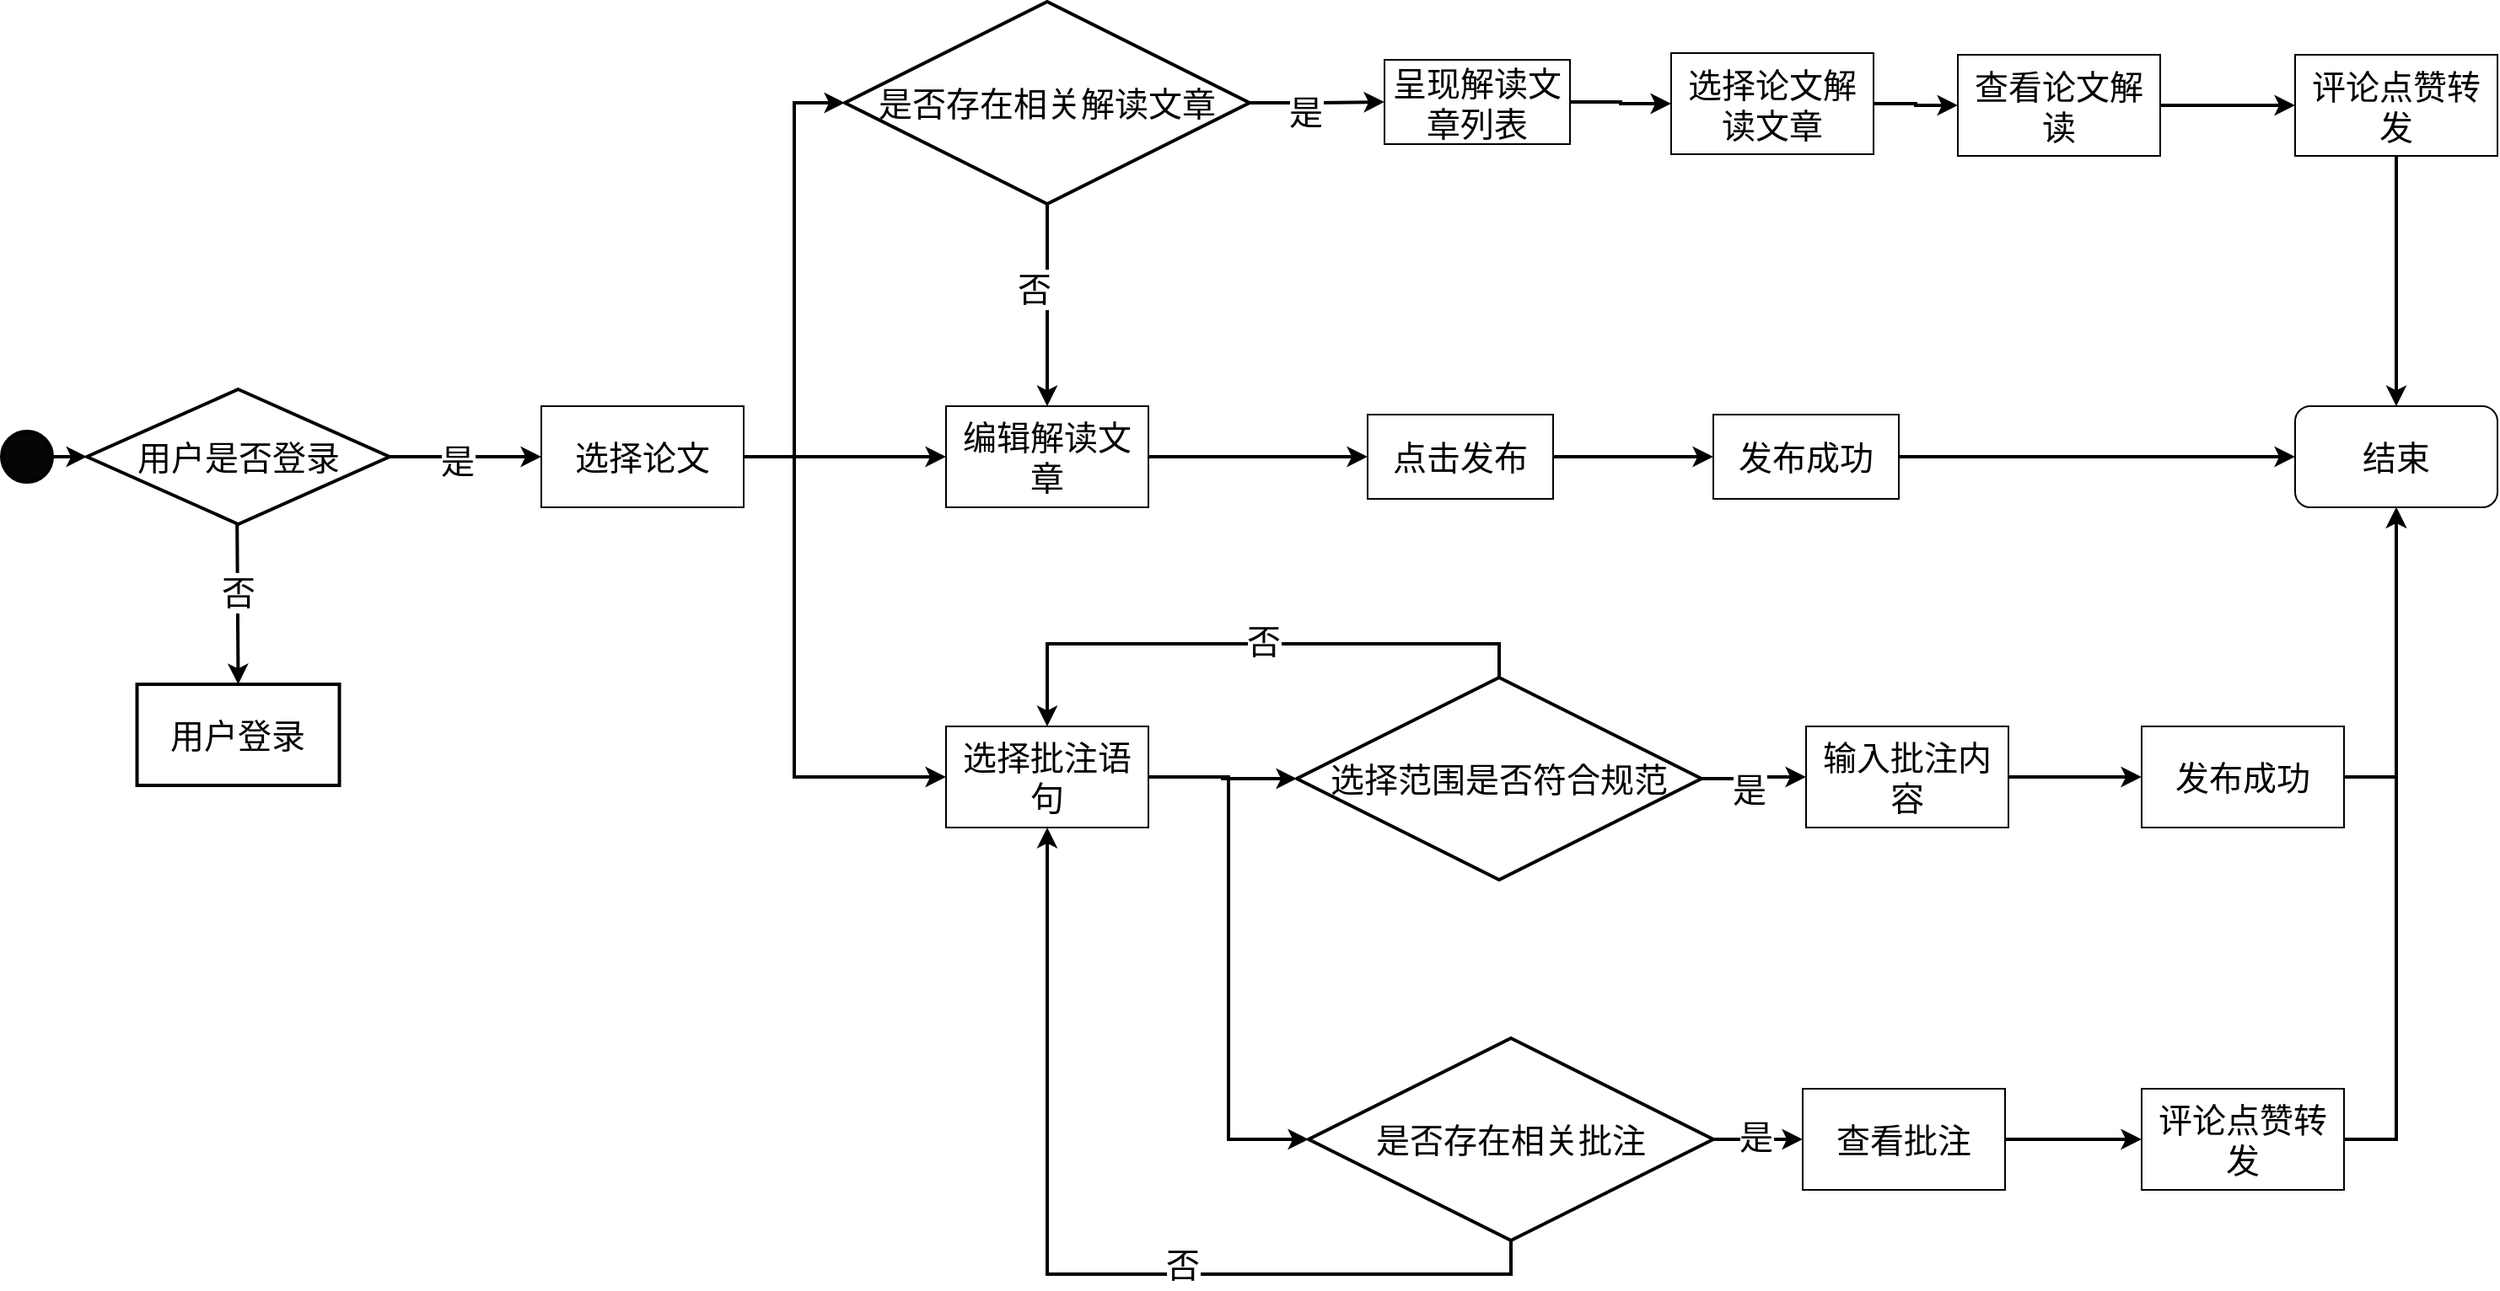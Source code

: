 <mxfile version="24.1.0" type="github">
  <diagram id="6a731a19-8d31-9384-78a2-239565b7b9f0" name="Page-1">
    <mxGraphModel dx="1183" dy="841" grid="1" gridSize="10" guides="1" tooltips="1" connect="1" arrows="1" fold="1" page="1" pageScale="1" pageWidth="1169" pageHeight="827" background="none" math="0" shadow="0">
      <root>
        <mxCell id="0" />
        <mxCell id="1" parent="0" />
        <mxCell id="KKMUDHUGhAtzCMUaufeO-55" value="" style="ellipse;whiteSpace=wrap;html=1;aspect=fixed;fillColor=#050505;strokeWidth=2;spacing=2;fontSize=20;fontColor=default;labelBackgroundColor=none;horizontal=1;" vertex="1" parent="1">
          <mxGeometry x="20" y="705" width="30" height="30" as="geometry" />
        </mxCell>
        <mxCell id="KKMUDHUGhAtzCMUaufeO-83" style="edgeStyle=orthogonalEdgeStyle;rounded=0;orthogonalLoop=1;jettySize=auto;html=1;exitX=1;exitY=0.5;exitDx=0;exitDy=0;entryX=0;entryY=0.5;entryDx=0;entryDy=0;fontSize=20;strokeWidth=2;" edge="1" parent="1" source="KKMUDHUGhAtzCMUaufeO-57" target="KKMUDHUGhAtzCMUaufeO-64">
          <mxGeometry relative="1" as="geometry" />
        </mxCell>
        <mxCell id="KKMUDHUGhAtzCMUaufeO-84" value="是" style="edgeLabel;html=1;align=center;verticalAlign=middle;resizable=0;points=[];fontSize=20;" vertex="1" connectable="0" parent="KKMUDHUGhAtzCMUaufeO-83">
          <mxGeometry x="-0.115" y="-2" relative="1" as="geometry">
            <mxPoint as="offset" />
          </mxGeometry>
        </mxCell>
        <mxCell id="KKMUDHUGhAtzCMUaufeO-57" value="&lt;font style=&quot;font-size: 20px;&quot;&gt;用户是否登录&lt;/font&gt;" style="rhombus;whiteSpace=wrap;html=1;strokeWidth=2;spacing=2;fontSize=20;fontColor=default;labelBackgroundColor=none;horizontal=1;" vertex="1" parent="1">
          <mxGeometry x="70.53" y="680" width="179.47" height="80" as="geometry" />
        </mxCell>
        <mxCell id="KKMUDHUGhAtzCMUaufeO-58" value="" style="group;strokeWidth=2;spacing=2;fontSize=20;fontColor=default;labelBackgroundColor=none;horizontal=1;" vertex="1" connectable="0" parent="1">
          <mxGeometry x="100.26" y="855" width="120" height="60" as="geometry" />
        </mxCell>
        <mxCell id="KKMUDHUGhAtzCMUaufeO-59" value="&lt;font style=&quot;font-size: 20px;&quot;&gt;用户登录&lt;/font&gt;" style="rounded=0;whiteSpace=wrap;html=1;strokeWidth=2;spacing=2;fontSize=20;fontColor=default;labelBackgroundColor=none;horizontal=1;" vertex="1" parent="KKMUDHUGhAtzCMUaufeO-58">
          <mxGeometry width="120" height="60" as="geometry" />
        </mxCell>
        <mxCell id="KKMUDHUGhAtzCMUaufeO-60" value="" style="endArrow=classic;html=1;rounded=0;strokeWidth=2;spacing=2;fontSize=20;fontColor=default;labelBackgroundColor=none;horizontal=1;entryX=0.5;entryY=0;entryDx=0;entryDy=0;" edge="1" parent="1" target="KKMUDHUGhAtzCMUaufeO-59">
          <mxGeometry width="50" height="50" relative="1" as="geometry">
            <mxPoint x="159.6" y="760" as="sourcePoint" />
            <mxPoint x="160" y="830" as="targetPoint" />
          </mxGeometry>
        </mxCell>
        <mxCell id="KKMUDHUGhAtzCMUaufeO-61" value="否" style="edgeLabel;html=1;align=center;verticalAlign=middle;resizable=0;points=[];fontSize=20;" vertex="1" connectable="0" parent="KKMUDHUGhAtzCMUaufeO-60">
          <mxGeometry x="-0.162" relative="1" as="geometry">
            <mxPoint as="offset" />
          </mxGeometry>
        </mxCell>
        <mxCell id="KKMUDHUGhAtzCMUaufeO-62" value="" style="endArrow=classic;html=1;rounded=0;exitX=1;exitY=0.5;exitDx=0;exitDy=0;entryX=0;entryY=0.5;entryDx=0;entryDy=0;strokeWidth=2;spacing=2;fontSize=20;fontColor=default;labelBackgroundColor=none;horizontal=1;" edge="1" parent="1" source="KKMUDHUGhAtzCMUaufeO-55" target="KKMUDHUGhAtzCMUaufeO-57">
          <mxGeometry width="50" height="50" relative="1" as="geometry">
            <mxPoint x="340.53" y="870" as="sourcePoint" />
            <mxPoint x="390.53" y="820" as="targetPoint" />
          </mxGeometry>
        </mxCell>
        <mxCell id="KKMUDHUGhAtzCMUaufeO-85" style="edgeStyle=orthogonalEdgeStyle;rounded=0;orthogonalLoop=1;jettySize=auto;html=1;exitX=1;exitY=0.5;exitDx=0;exitDy=0;entryX=0;entryY=0.5;entryDx=0;entryDy=0;fontSize=20;strokeWidth=2;" edge="1" parent="1" source="KKMUDHUGhAtzCMUaufeO-64" target="KKMUDHUGhAtzCMUaufeO-65">
          <mxGeometry relative="1" as="geometry" />
        </mxCell>
        <mxCell id="KKMUDHUGhAtzCMUaufeO-86" style="edgeStyle=orthogonalEdgeStyle;rounded=0;orthogonalLoop=1;jettySize=auto;html=1;exitX=1;exitY=0.5;exitDx=0;exitDy=0;entryX=0;entryY=0.5;entryDx=0;entryDy=0;fontSize=20;strokeWidth=2;" edge="1" parent="1" source="KKMUDHUGhAtzCMUaufeO-64" target="KKMUDHUGhAtzCMUaufeO-67">
          <mxGeometry relative="1" as="geometry" />
        </mxCell>
        <mxCell id="KKMUDHUGhAtzCMUaufeO-87" style="edgeStyle=orthogonalEdgeStyle;rounded=0;orthogonalLoop=1;jettySize=auto;html=1;exitX=1;exitY=0.5;exitDx=0;exitDy=0;entryX=0;entryY=0.5;entryDx=0;entryDy=0;fontSize=20;strokeWidth=2;" edge="1" parent="1" source="KKMUDHUGhAtzCMUaufeO-64" target="KKMUDHUGhAtzCMUaufeO-66">
          <mxGeometry relative="1" as="geometry">
            <Array as="points">
              <mxPoint x="490" y="720" />
              <mxPoint x="490" y="910" />
            </Array>
          </mxGeometry>
        </mxCell>
        <mxCell id="KKMUDHUGhAtzCMUaufeO-64" value="选择论文" style="rounded=0;whiteSpace=wrap;html=1;fontSize=20;" vertex="1" parent="1">
          <mxGeometry x="340" y="690" width="120" height="60" as="geometry" />
        </mxCell>
        <mxCell id="KKMUDHUGhAtzCMUaufeO-96" style="edgeStyle=orthogonalEdgeStyle;rounded=0;orthogonalLoop=1;jettySize=auto;html=1;exitX=1;exitY=0.5;exitDx=0;exitDy=0;entryX=0;entryY=0.5;entryDx=0;entryDy=0;fontSize=20;strokeWidth=2;" edge="1" parent="1" source="KKMUDHUGhAtzCMUaufeO-65" target="KKMUDHUGhAtzCMUaufeO-72">
          <mxGeometry relative="1" as="geometry" />
        </mxCell>
        <mxCell id="KKMUDHUGhAtzCMUaufeO-65" value="编辑解读文章" style="rounded=0;whiteSpace=wrap;html=1;fontSize=20;" vertex="1" parent="1">
          <mxGeometry x="580" y="690" width="120" height="60" as="geometry" />
        </mxCell>
        <mxCell id="KKMUDHUGhAtzCMUaufeO-99" style="edgeStyle=orthogonalEdgeStyle;rounded=0;orthogonalLoop=1;jettySize=auto;html=1;exitX=1;exitY=0.5;exitDx=0;exitDy=0;entryX=0;entryY=0.5;entryDx=0;entryDy=0;fontSize=20;strokeWidth=2;" edge="1" parent="1" source="KKMUDHUGhAtzCMUaufeO-66" target="KKMUDHUGhAtzCMUaufeO-77">
          <mxGeometry relative="1" as="geometry" />
        </mxCell>
        <mxCell id="KKMUDHUGhAtzCMUaufeO-107" style="edgeStyle=orthogonalEdgeStyle;rounded=0;orthogonalLoop=1;jettySize=auto;html=1;exitX=1;exitY=0.5;exitDx=0;exitDy=0;entryX=0;entryY=0.5;entryDx=0;entryDy=0;fontSize=20;strokeWidth=2;" edge="1" parent="1" source="KKMUDHUGhAtzCMUaufeO-66" target="KKMUDHUGhAtzCMUaufeO-78">
          <mxGeometry relative="1" as="geometry" />
        </mxCell>
        <mxCell id="KKMUDHUGhAtzCMUaufeO-66" value="选择批注语句" style="rounded=0;whiteSpace=wrap;html=1;fontSize=20;" vertex="1" parent="1">
          <mxGeometry x="580" y="880" width="120" height="60" as="geometry" />
        </mxCell>
        <mxCell id="KKMUDHUGhAtzCMUaufeO-88" style="edgeStyle=orthogonalEdgeStyle;rounded=0;orthogonalLoop=1;jettySize=auto;html=1;exitX=0.5;exitY=1;exitDx=0;exitDy=0;entryX=0.5;entryY=0;entryDx=0;entryDy=0;fontSize=20;strokeWidth=2;" edge="1" parent="1" source="KKMUDHUGhAtzCMUaufeO-67" target="KKMUDHUGhAtzCMUaufeO-65">
          <mxGeometry relative="1" as="geometry" />
        </mxCell>
        <mxCell id="KKMUDHUGhAtzCMUaufeO-89" value="否" style="edgeLabel;html=1;align=center;verticalAlign=middle;resizable=0;points=[];fontSize=20;" vertex="1" connectable="0" parent="KKMUDHUGhAtzCMUaufeO-88">
          <mxGeometry x="-0.163" y="-8" relative="1" as="geometry">
            <mxPoint as="offset" />
          </mxGeometry>
        </mxCell>
        <mxCell id="KKMUDHUGhAtzCMUaufeO-90" style="edgeStyle=orthogonalEdgeStyle;rounded=0;orthogonalLoop=1;jettySize=auto;html=1;exitX=1;exitY=0.5;exitDx=0;exitDy=0;entryX=0;entryY=0.5;entryDx=0;entryDy=0;fontSize=20;strokeWidth=2;" edge="1" parent="1" source="KKMUDHUGhAtzCMUaufeO-67" target="KKMUDHUGhAtzCMUaufeO-68">
          <mxGeometry relative="1" as="geometry" />
        </mxCell>
        <mxCell id="KKMUDHUGhAtzCMUaufeO-91" value="是" style="edgeLabel;html=1;align=center;verticalAlign=middle;resizable=0;points=[];fontSize=20;" vertex="1" connectable="0" parent="KKMUDHUGhAtzCMUaufeO-90">
          <mxGeometry x="-0.184" y="-5" relative="1" as="geometry">
            <mxPoint as="offset" />
          </mxGeometry>
        </mxCell>
        <mxCell id="KKMUDHUGhAtzCMUaufeO-67" value="&lt;font style=&quot;font-size: 20px;&quot;&gt;是否存在相关解读文章&lt;/font&gt;" style="rhombus;whiteSpace=wrap;html=1;strokeWidth=2;spacing=2;fontSize=20;fontColor=default;labelBackgroundColor=none;horizontal=1;" vertex="1" parent="1">
          <mxGeometry x="520" y="450" width="240" height="120" as="geometry" />
        </mxCell>
        <mxCell id="KKMUDHUGhAtzCMUaufeO-92" style="edgeStyle=orthogonalEdgeStyle;rounded=0;orthogonalLoop=1;jettySize=auto;html=1;exitX=1;exitY=0.5;exitDx=0;exitDy=0;entryX=0;entryY=0.5;entryDx=0;entryDy=0;fontSize=20;strokeWidth=2;" edge="1" parent="1" source="KKMUDHUGhAtzCMUaufeO-68" target="KKMUDHUGhAtzCMUaufeO-69">
          <mxGeometry relative="1" as="geometry" />
        </mxCell>
        <mxCell id="KKMUDHUGhAtzCMUaufeO-68" value="呈现解读文章列表" style="rounded=0;whiteSpace=wrap;html=1;fontSize=20;" vertex="1" parent="1">
          <mxGeometry x="840" y="484.5" width="110" height="50" as="geometry" />
        </mxCell>
        <mxCell id="KKMUDHUGhAtzCMUaufeO-93" style="edgeStyle=orthogonalEdgeStyle;rounded=0;orthogonalLoop=1;jettySize=auto;html=1;exitX=1;exitY=0.5;exitDx=0;exitDy=0;entryX=0;entryY=0.5;entryDx=0;entryDy=0;fontSize=20;strokeWidth=2;" edge="1" parent="1" source="KKMUDHUGhAtzCMUaufeO-69" target="KKMUDHUGhAtzCMUaufeO-70">
          <mxGeometry relative="1" as="geometry" />
        </mxCell>
        <mxCell id="KKMUDHUGhAtzCMUaufeO-69" value="选择论文解读文章" style="rounded=0;whiteSpace=wrap;html=1;fontSize=20;" vertex="1" parent="1">
          <mxGeometry x="1010" y="480.5" width="120" height="60" as="geometry" />
        </mxCell>
        <mxCell id="KKMUDHUGhAtzCMUaufeO-94" style="edgeStyle=orthogonalEdgeStyle;rounded=0;orthogonalLoop=1;jettySize=auto;html=1;exitX=1;exitY=0.5;exitDx=0;exitDy=0;entryX=0;entryY=0.5;entryDx=0;entryDy=0;fontSize=20;strokeWidth=2;" edge="1" parent="1" source="KKMUDHUGhAtzCMUaufeO-70" target="KKMUDHUGhAtzCMUaufeO-71">
          <mxGeometry relative="1" as="geometry" />
        </mxCell>
        <mxCell id="KKMUDHUGhAtzCMUaufeO-70" value="查看论文解读" style="rounded=0;whiteSpace=wrap;html=1;fontSize=20;" vertex="1" parent="1">
          <mxGeometry x="1180" y="481.5" width="120" height="60" as="geometry" />
        </mxCell>
        <mxCell id="KKMUDHUGhAtzCMUaufeO-95" style="edgeStyle=orthogonalEdgeStyle;rounded=0;orthogonalLoop=1;jettySize=auto;html=1;exitX=0.5;exitY=1;exitDx=0;exitDy=0;entryX=0.5;entryY=0;entryDx=0;entryDy=0;fontSize=20;strokeWidth=2;" edge="1" parent="1" source="KKMUDHUGhAtzCMUaufeO-71" target="KKMUDHUGhAtzCMUaufeO-74">
          <mxGeometry relative="1" as="geometry" />
        </mxCell>
        <mxCell id="KKMUDHUGhAtzCMUaufeO-71" value="评论点赞转发" style="rounded=0;whiteSpace=wrap;html=1;fontSize=20;" vertex="1" parent="1">
          <mxGeometry x="1380" y="481.5" width="120" height="60" as="geometry" />
        </mxCell>
        <mxCell id="KKMUDHUGhAtzCMUaufeO-97" style="edgeStyle=orthogonalEdgeStyle;rounded=0;orthogonalLoop=1;jettySize=auto;html=1;exitX=1;exitY=0.5;exitDx=0;exitDy=0;entryX=0;entryY=0.5;entryDx=0;entryDy=0;fontSize=20;strokeWidth=2;" edge="1" parent="1" source="KKMUDHUGhAtzCMUaufeO-72" target="KKMUDHUGhAtzCMUaufeO-73">
          <mxGeometry relative="1" as="geometry" />
        </mxCell>
        <mxCell id="KKMUDHUGhAtzCMUaufeO-72" value="点击发布" style="rounded=0;whiteSpace=wrap;html=1;fontSize=20;" vertex="1" parent="1">
          <mxGeometry x="830" y="695" width="110" height="50" as="geometry" />
        </mxCell>
        <mxCell id="KKMUDHUGhAtzCMUaufeO-98" style="edgeStyle=orthogonalEdgeStyle;rounded=0;orthogonalLoop=1;jettySize=auto;html=1;exitX=1;exitY=0.5;exitDx=0;exitDy=0;entryX=0;entryY=0.5;entryDx=0;entryDy=0;fontSize=20;strokeWidth=2;" edge="1" parent="1" source="KKMUDHUGhAtzCMUaufeO-73" target="KKMUDHUGhAtzCMUaufeO-74">
          <mxGeometry relative="1" as="geometry" />
        </mxCell>
        <mxCell id="KKMUDHUGhAtzCMUaufeO-73" value="发布成功" style="rounded=0;whiteSpace=wrap;html=1;fontSize=20;" vertex="1" parent="1">
          <mxGeometry x="1035" y="695" width="110" height="50" as="geometry" />
        </mxCell>
        <mxCell id="KKMUDHUGhAtzCMUaufeO-74" value="结束" style="rounded=1;whiteSpace=wrap;html=1;fontSize=20;" vertex="1" parent="1">
          <mxGeometry x="1380" y="690" width="120" height="60" as="geometry" />
        </mxCell>
        <mxCell id="KKMUDHUGhAtzCMUaufeO-102" style="edgeStyle=orthogonalEdgeStyle;rounded=0;orthogonalLoop=1;jettySize=auto;html=1;exitX=1;exitY=0.5;exitDx=0;exitDy=0;entryX=0;entryY=0.5;entryDx=0;entryDy=0;fontSize=20;strokeWidth=2;" edge="1" parent="1" source="KKMUDHUGhAtzCMUaufeO-75" target="KKMUDHUGhAtzCMUaufeO-81">
          <mxGeometry relative="1" as="geometry" />
        </mxCell>
        <mxCell id="KKMUDHUGhAtzCMUaufeO-75" value="输入批注内容" style="rounded=0;whiteSpace=wrap;html=1;fontSize=20;" vertex="1" parent="1">
          <mxGeometry x="1090" y="880" width="120" height="60" as="geometry" />
        </mxCell>
        <mxCell id="KKMUDHUGhAtzCMUaufeO-100" style="edgeStyle=orthogonalEdgeStyle;rounded=0;orthogonalLoop=1;jettySize=auto;html=1;exitX=1;exitY=0.5;exitDx=0;exitDy=0;entryX=0;entryY=0.5;entryDx=0;entryDy=0;fontSize=20;strokeWidth=2;" edge="1" parent="1" source="KKMUDHUGhAtzCMUaufeO-77" target="KKMUDHUGhAtzCMUaufeO-75">
          <mxGeometry relative="1" as="geometry" />
        </mxCell>
        <mxCell id="KKMUDHUGhAtzCMUaufeO-101" value="是" style="edgeLabel;html=1;align=center;verticalAlign=middle;resizable=0;points=[];fontSize=20;" vertex="1" connectable="0" parent="KKMUDHUGhAtzCMUaufeO-100">
          <mxGeometry x="-0.026" y="-3" relative="1" as="geometry">
            <mxPoint x="-3" y="3" as="offset" />
          </mxGeometry>
        </mxCell>
        <mxCell id="KKMUDHUGhAtzCMUaufeO-108" style="edgeStyle=orthogonalEdgeStyle;rounded=0;orthogonalLoop=1;jettySize=auto;html=1;exitX=0.5;exitY=0;exitDx=0;exitDy=0;entryX=0.5;entryY=0;entryDx=0;entryDy=0;fontSize=20;strokeWidth=2;" edge="1" parent="1" source="KKMUDHUGhAtzCMUaufeO-77" target="KKMUDHUGhAtzCMUaufeO-66">
          <mxGeometry relative="1" as="geometry" />
        </mxCell>
        <mxCell id="KKMUDHUGhAtzCMUaufeO-109" value="否" style="edgeLabel;html=1;align=center;verticalAlign=middle;resizable=0;points=[];fontSize=20;" vertex="1" connectable="0" parent="KKMUDHUGhAtzCMUaufeO-108">
          <mxGeometry x="-0.054" y="-2" relative="1" as="geometry">
            <mxPoint x="-1" as="offset" />
          </mxGeometry>
        </mxCell>
        <mxCell id="KKMUDHUGhAtzCMUaufeO-77" value="&lt;font style=&quot;font-size: 20px;&quot;&gt;选择范围是否符合规范&lt;/font&gt;" style="rhombus;whiteSpace=wrap;html=1;strokeWidth=2;spacing=2;fontSize=20;fontColor=default;labelBackgroundColor=none;horizontal=1;" vertex="1" parent="1">
          <mxGeometry x="788" y="851" width="240" height="120" as="geometry" />
        </mxCell>
        <mxCell id="KKMUDHUGhAtzCMUaufeO-106" style="edgeStyle=orthogonalEdgeStyle;rounded=0;orthogonalLoop=1;jettySize=auto;html=1;exitX=1;exitY=0.5;exitDx=0;exitDy=0;entryX=0;entryY=0.5;entryDx=0;entryDy=0;fontSize=20;strokeWidth=2;" edge="1" parent="1" source="KKMUDHUGhAtzCMUaufeO-78" target="KKMUDHUGhAtzCMUaufeO-80">
          <mxGeometry relative="1" as="geometry" />
        </mxCell>
        <mxCell id="KKMUDHUGhAtzCMUaufeO-112" value="是" style="edgeLabel;html=1;align=center;verticalAlign=middle;resizable=0;points=[];fontSize=20;" vertex="1" connectable="0" parent="KKMUDHUGhAtzCMUaufeO-106">
          <mxGeometry x="-0.06" y="2" relative="1" as="geometry">
            <mxPoint as="offset" />
          </mxGeometry>
        </mxCell>
        <mxCell id="KKMUDHUGhAtzCMUaufeO-110" style="edgeStyle=orthogonalEdgeStyle;rounded=0;orthogonalLoop=1;jettySize=auto;html=1;exitX=0.5;exitY=1;exitDx=0;exitDy=0;entryX=0.5;entryY=1;entryDx=0;entryDy=0;fontSize=20;strokeWidth=2;" edge="1" parent="1" source="KKMUDHUGhAtzCMUaufeO-78" target="KKMUDHUGhAtzCMUaufeO-66">
          <mxGeometry relative="1" as="geometry" />
        </mxCell>
        <mxCell id="KKMUDHUGhAtzCMUaufeO-111" value="否" style="edgeLabel;html=1;align=center;verticalAlign=middle;resizable=0;points=[];fontSize=20;" vertex="1" connectable="0" parent="KKMUDHUGhAtzCMUaufeO-110">
          <mxGeometry x="-0.232" y="-6" relative="1" as="geometry">
            <mxPoint as="offset" />
          </mxGeometry>
        </mxCell>
        <mxCell id="KKMUDHUGhAtzCMUaufeO-78" value="&lt;font style=&quot;font-size: 20px;&quot;&gt;是否存在相关批注&lt;/font&gt;" style="rhombus;whiteSpace=wrap;html=1;strokeWidth=2;spacing=2;fontSize=20;fontColor=default;labelBackgroundColor=none;horizontal=1;" vertex="1" parent="1">
          <mxGeometry x="795" y="1065" width="240" height="120" as="geometry" />
        </mxCell>
        <mxCell id="KKMUDHUGhAtzCMUaufeO-105" style="edgeStyle=orthogonalEdgeStyle;rounded=0;orthogonalLoop=1;jettySize=auto;html=1;exitX=1;exitY=0.5;exitDx=0;exitDy=0;entryX=0;entryY=0.5;entryDx=0;entryDy=0;fontSize=20;strokeWidth=2;" edge="1" parent="1" source="KKMUDHUGhAtzCMUaufeO-80" target="KKMUDHUGhAtzCMUaufeO-82">
          <mxGeometry relative="1" as="geometry" />
        </mxCell>
        <mxCell id="KKMUDHUGhAtzCMUaufeO-80" value="查看批注" style="rounded=0;whiteSpace=wrap;html=1;fontSize=20;" vertex="1" parent="1">
          <mxGeometry x="1088" y="1095" width="120" height="60" as="geometry" />
        </mxCell>
        <mxCell id="KKMUDHUGhAtzCMUaufeO-103" style="edgeStyle=orthogonalEdgeStyle;rounded=0;orthogonalLoop=1;jettySize=auto;html=1;exitX=1;exitY=0.5;exitDx=0;exitDy=0;entryX=0.5;entryY=1;entryDx=0;entryDy=0;fontSize=20;strokeWidth=2;" edge="1" parent="1" source="KKMUDHUGhAtzCMUaufeO-81" target="KKMUDHUGhAtzCMUaufeO-74">
          <mxGeometry relative="1" as="geometry" />
        </mxCell>
        <mxCell id="KKMUDHUGhAtzCMUaufeO-81" value="发布成功" style="rounded=0;whiteSpace=wrap;html=1;fontSize=20;" vertex="1" parent="1">
          <mxGeometry x="1289" y="880" width="120" height="60" as="geometry" />
        </mxCell>
        <mxCell id="KKMUDHUGhAtzCMUaufeO-104" style="edgeStyle=orthogonalEdgeStyle;rounded=0;orthogonalLoop=1;jettySize=auto;html=1;exitX=1;exitY=0.5;exitDx=0;exitDy=0;entryX=0.5;entryY=1;entryDx=0;entryDy=0;fontSize=20;strokeWidth=2;" edge="1" parent="1" source="KKMUDHUGhAtzCMUaufeO-82" target="KKMUDHUGhAtzCMUaufeO-74">
          <mxGeometry relative="1" as="geometry" />
        </mxCell>
        <mxCell id="KKMUDHUGhAtzCMUaufeO-82" value="评论点赞转发" style="rounded=0;whiteSpace=wrap;html=1;fontSize=20;" vertex="1" parent="1">
          <mxGeometry x="1289" y="1095" width="120" height="60" as="geometry" />
        </mxCell>
      </root>
    </mxGraphModel>
  </diagram>
</mxfile>
